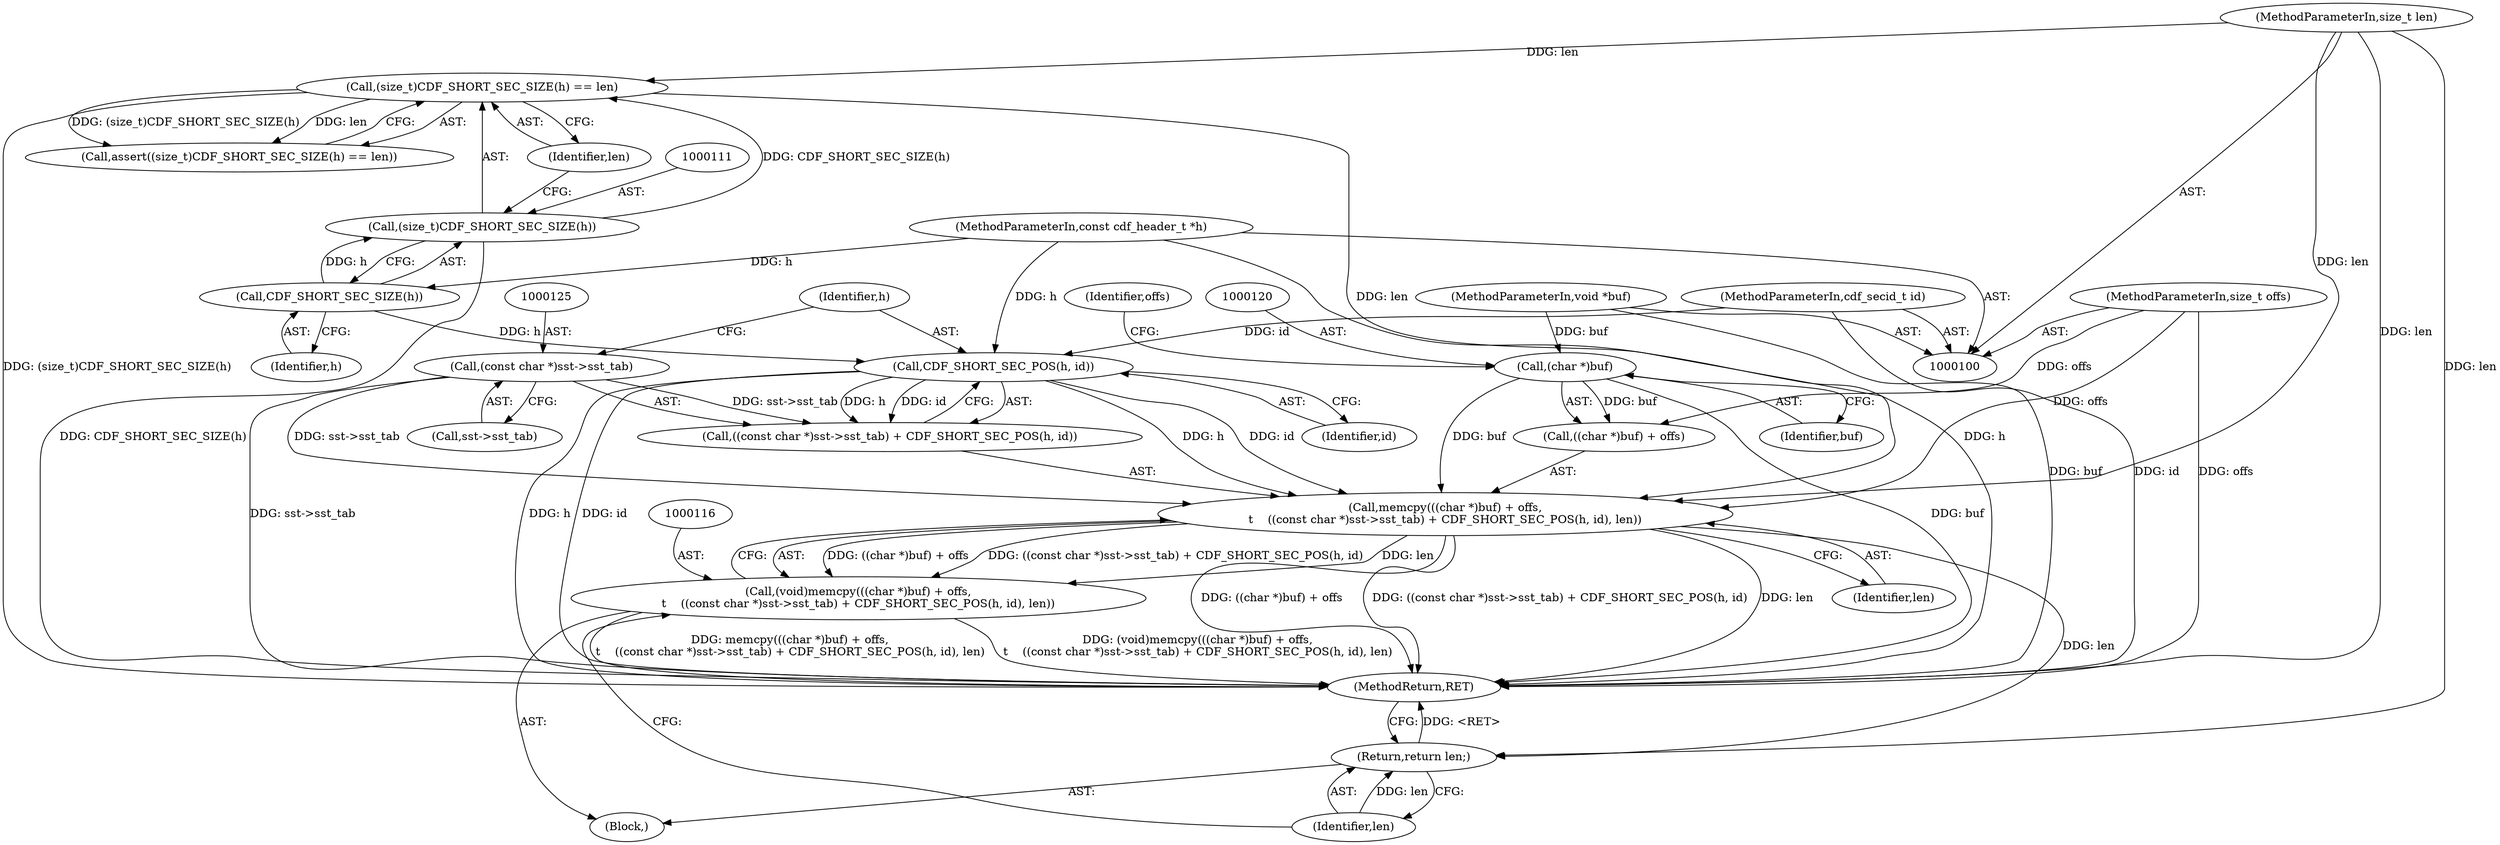 digraph "1_file_1859fdb4e67c49c463c4e0078054335cd46ba295_1@API" {
"1000117" [label="(Call,memcpy(((char *)buf) + offs,\n\t    ((const char *)sst->sst_tab) + CDF_SHORT_SEC_POS(h, id), len))"];
"1000119" [label="(Call,(char *)buf)"];
"1000102" [label="(MethodParameterIn,void *buf)"];
"1000103" [label="(MethodParameterIn,size_t offs)"];
"1000124" [label="(Call,(const char *)sst->sst_tab)"];
"1000129" [label="(Call,CDF_SHORT_SEC_POS(h, id))"];
"1000112" [label="(Call,CDF_SHORT_SEC_SIZE(h))"];
"1000105" [label="(MethodParameterIn,const cdf_header_t *h)"];
"1000106" [label="(MethodParameterIn,cdf_secid_t id)"];
"1000109" [label="(Call,(size_t)CDF_SHORT_SEC_SIZE(h) == len)"];
"1000110" [label="(Call,(size_t)CDF_SHORT_SEC_SIZE(h))"];
"1000104" [label="(MethodParameterIn,size_t len)"];
"1000115" [label="(Call,(void)memcpy(((char *)buf) + offs,\n\t    ((const char *)sst->sst_tab) + CDF_SHORT_SEC_POS(h, id), len))"];
"1000133" [label="(Return,return len;)"];
"1000109" [label="(Call,(size_t)CDF_SHORT_SEC_SIZE(h) == len)"];
"1000122" [label="(Identifier,offs)"];
"1000117" [label="(Call,memcpy(((char *)buf) + offs,\n\t    ((const char *)sst->sst_tab) + CDF_SHORT_SEC_POS(h, id), len))"];
"1000118" [label="(Call,((char *)buf) + offs)"];
"1000105" [label="(MethodParameterIn,const cdf_header_t *h)"];
"1000119" [label="(Call,(char *)buf)"];
"1000133" [label="(Return,return len;)"];
"1000121" [label="(Identifier,buf)"];
"1000110" [label="(Call,(size_t)CDF_SHORT_SEC_SIZE(h))"];
"1000131" [label="(Identifier,id)"];
"1000134" [label="(Identifier,len)"];
"1000103" [label="(MethodParameterIn,size_t offs)"];
"1000102" [label="(MethodParameterIn,void *buf)"];
"1000130" [label="(Identifier,h)"];
"1000135" [label="(MethodReturn,RET)"];
"1000112" [label="(Call,CDF_SHORT_SEC_SIZE(h))"];
"1000114" [label="(Identifier,len)"];
"1000107" [label="(Block,)"];
"1000104" [label="(MethodParameterIn,size_t len)"];
"1000126" [label="(Call,sst->sst_tab)"];
"1000113" [label="(Identifier,h)"];
"1000123" [label="(Call,((const char *)sst->sst_tab) + CDF_SHORT_SEC_POS(h, id))"];
"1000108" [label="(Call,assert((size_t)CDF_SHORT_SEC_SIZE(h) == len))"];
"1000115" [label="(Call,(void)memcpy(((char *)buf) + offs,\n\t    ((const char *)sst->sst_tab) + CDF_SHORT_SEC_POS(h, id), len))"];
"1000124" [label="(Call,(const char *)sst->sst_tab)"];
"1000106" [label="(MethodParameterIn,cdf_secid_t id)"];
"1000129" [label="(Call,CDF_SHORT_SEC_POS(h, id))"];
"1000132" [label="(Identifier,len)"];
"1000117" -> "1000115"  [label="AST: "];
"1000117" -> "1000132"  [label="CFG: "];
"1000118" -> "1000117"  [label="AST: "];
"1000123" -> "1000117"  [label="AST: "];
"1000132" -> "1000117"  [label="AST: "];
"1000115" -> "1000117"  [label="CFG: "];
"1000117" -> "1000135"  [label="DDG: ((char *)buf) + offs"];
"1000117" -> "1000135"  [label="DDG: ((const char *)sst->sst_tab) + CDF_SHORT_SEC_POS(h, id)"];
"1000117" -> "1000135"  [label="DDG: len"];
"1000117" -> "1000115"  [label="DDG: ((char *)buf) + offs"];
"1000117" -> "1000115"  [label="DDG: ((const char *)sst->sst_tab) + CDF_SHORT_SEC_POS(h, id)"];
"1000117" -> "1000115"  [label="DDG: len"];
"1000119" -> "1000117"  [label="DDG: buf"];
"1000103" -> "1000117"  [label="DDG: offs"];
"1000124" -> "1000117"  [label="DDG: sst->sst_tab"];
"1000129" -> "1000117"  [label="DDG: h"];
"1000129" -> "1000117"  [label="DDG: id"];
"1000109" -> "1000117"  [label="DDG: len"];
"1000104" -> "1000117"  [label="DDG: len"];
"1000117" -> "1000133"  [label="DDG: len"];
"1000119" -> "1000118"  [label="AST: "];
"1000119" -> "1000121"  [label="CFG: "];
"1000120" -> "1000119"  [label="AST: "];
"1000121" -> "1000119"  [label="AST: "];
"1000122" -> "1000119"  [label="CFG: "];
"1000119" -> "1000135"  [label="DDG: buf"];
"1000119" -> "1000118"  [label="DDG: buf"];
"1000102" -> "1000119"  [label="DDG: buf"];
"1000102" -> "1000100"  [label="AST: "];
"1000102" -> "1000135"  [label="DDG: buf"];
"1000103" -> "1000100"  [label="AST: "];
"1000103" -> "1000135"  [label="DDG: offs"];
"1000103" -> "1000118"  [label="DDG: offs"];
"1000124" -> "1000123"  [label="AST: "];
"1000124" -> "1000126"  [label="CFG: "];
"1000125" -> "1000124"  [label="AST: "];
"1000126" -> "1000124"  [label="AST: "];
"1000130" -> "1000124"  [label="CFG: "];
"1000124" -> "1000135"  [label="DDG: sst->sst_tab"];
"1000124" -> "1000123"  [label="DDG: sst->sst_tab"];
"1000129" -> "1000123"  [label="AST: "];
"1000129" -> "1000131"  [label="CFG: "];
"1000130" -> "1000129"  [label="AST: "];
"1000131" -> "1000129"  [label="AST: "];
"1000123" -> "1000129"  [label="CFG: "];
"1000129" -> "1000135"  [label="DDG: h"];
"1000129" -> "1000135"  [label="DDG: id"];
"1000129" -> "1000123"  [label="DDG: h"];
"1000129" -> "1000123"  [label="DDG: id"];
"1000112" -> "1000129"  [label="DDG: h"];
"1000105" -> "1000129"  [label="DDG: h"];
"1000106" -> "1000129"  [label="DDG: id"];
"1000112" -> "1000110"  [label="AST: "];
"1000112" -> "1000113"  [label="CFG: "];
"1000113" -> "1000112"  [label="AST: "];
"1000110" -> "1000112"  [label="CFG: "];
"1000112" -> "1000110"  [label="DDG: h"];
"1000105" -> "1000112"  [label="DDG: h"];
"1000105" -> "1000100"  [label="AST: "];
"1000105" -> "1000135"  [label="DDG: h"];
"1000106" -> "1000100"  [label="AST: "];
"1000106" -> "1000135"  [label="DDG: id"];
"1000109" -> "1000108"  [label="AST: "];
"1000109" -> "1000114"  [label="CFG: "];
"1000110" -> "1000109"  [label="AST: "];
"1000114" -> "1000109"  [label="AST: "];
"1000108" -> "1000109"  [label="CFG: "];
"1000109" -> "1000135"  [label="DDG: (size_t)CDF_SHORT_SEC_SIZE(h)"];
"1000109" -> "1000108"  [label="DDG: (size_t)CDF_SHORT_SEC_SIZE(h)"];
"1000109" -> "1000108"  [label="DDG: len"];
"1000110" -> "1000109"  [label="DDG: CDF_SHORT_SEC_SIZE(h)"];
"1000104" -> "1000109"  [label="DDG: len"];
"1000111" -> "1000110"  [label="AST: "];
"1000114" -> "1000110"  [label="CFG: "];
"1000110" -> "1000135"  [label="DDG: CDF_SHORT_SEC_SIZE(h)"];
"1000104" -> "1000100"  [label="AST: "];
"1000104" -> "1000135"  [label="DDG: len"];
"1000104" -> "1000133"  [label="DDG: len"];
"1000115" -> "1000107"  [label="AST: "];
"1000116" -> "1000115"  [label="AST: "];
"1000134" -> "1000115"  [label="CFG: "];
"1000115" -> "1000135"  [label="DDG: memcpy(((char *)buf) + offs,\n\t    ((const char *)sst->sst_tab) + CDF_SHORT_SEC_POS(h, id), len)"];
"1000115" -> "1000135"  [label="DDG: (void)memcpy(((char *)buf) + offs,\n\t    ((const char *)sst->sst_tab) + CDF_SHORT_SEC_POS(h, id), len)"];
"1000133" -> "1000107"  [label="AST: "];
"1000133" -> "1000134"  [label="CFG: "];
"1000134" -> "1000133"  [label="AST: "];
"1000135" -> "1000133"  [label="CFG: "];
"1000133" -> "1000135"  [label="DDG: <RET>"];
"1000134" -> "1000133"  [label="DDG: len"];
}
